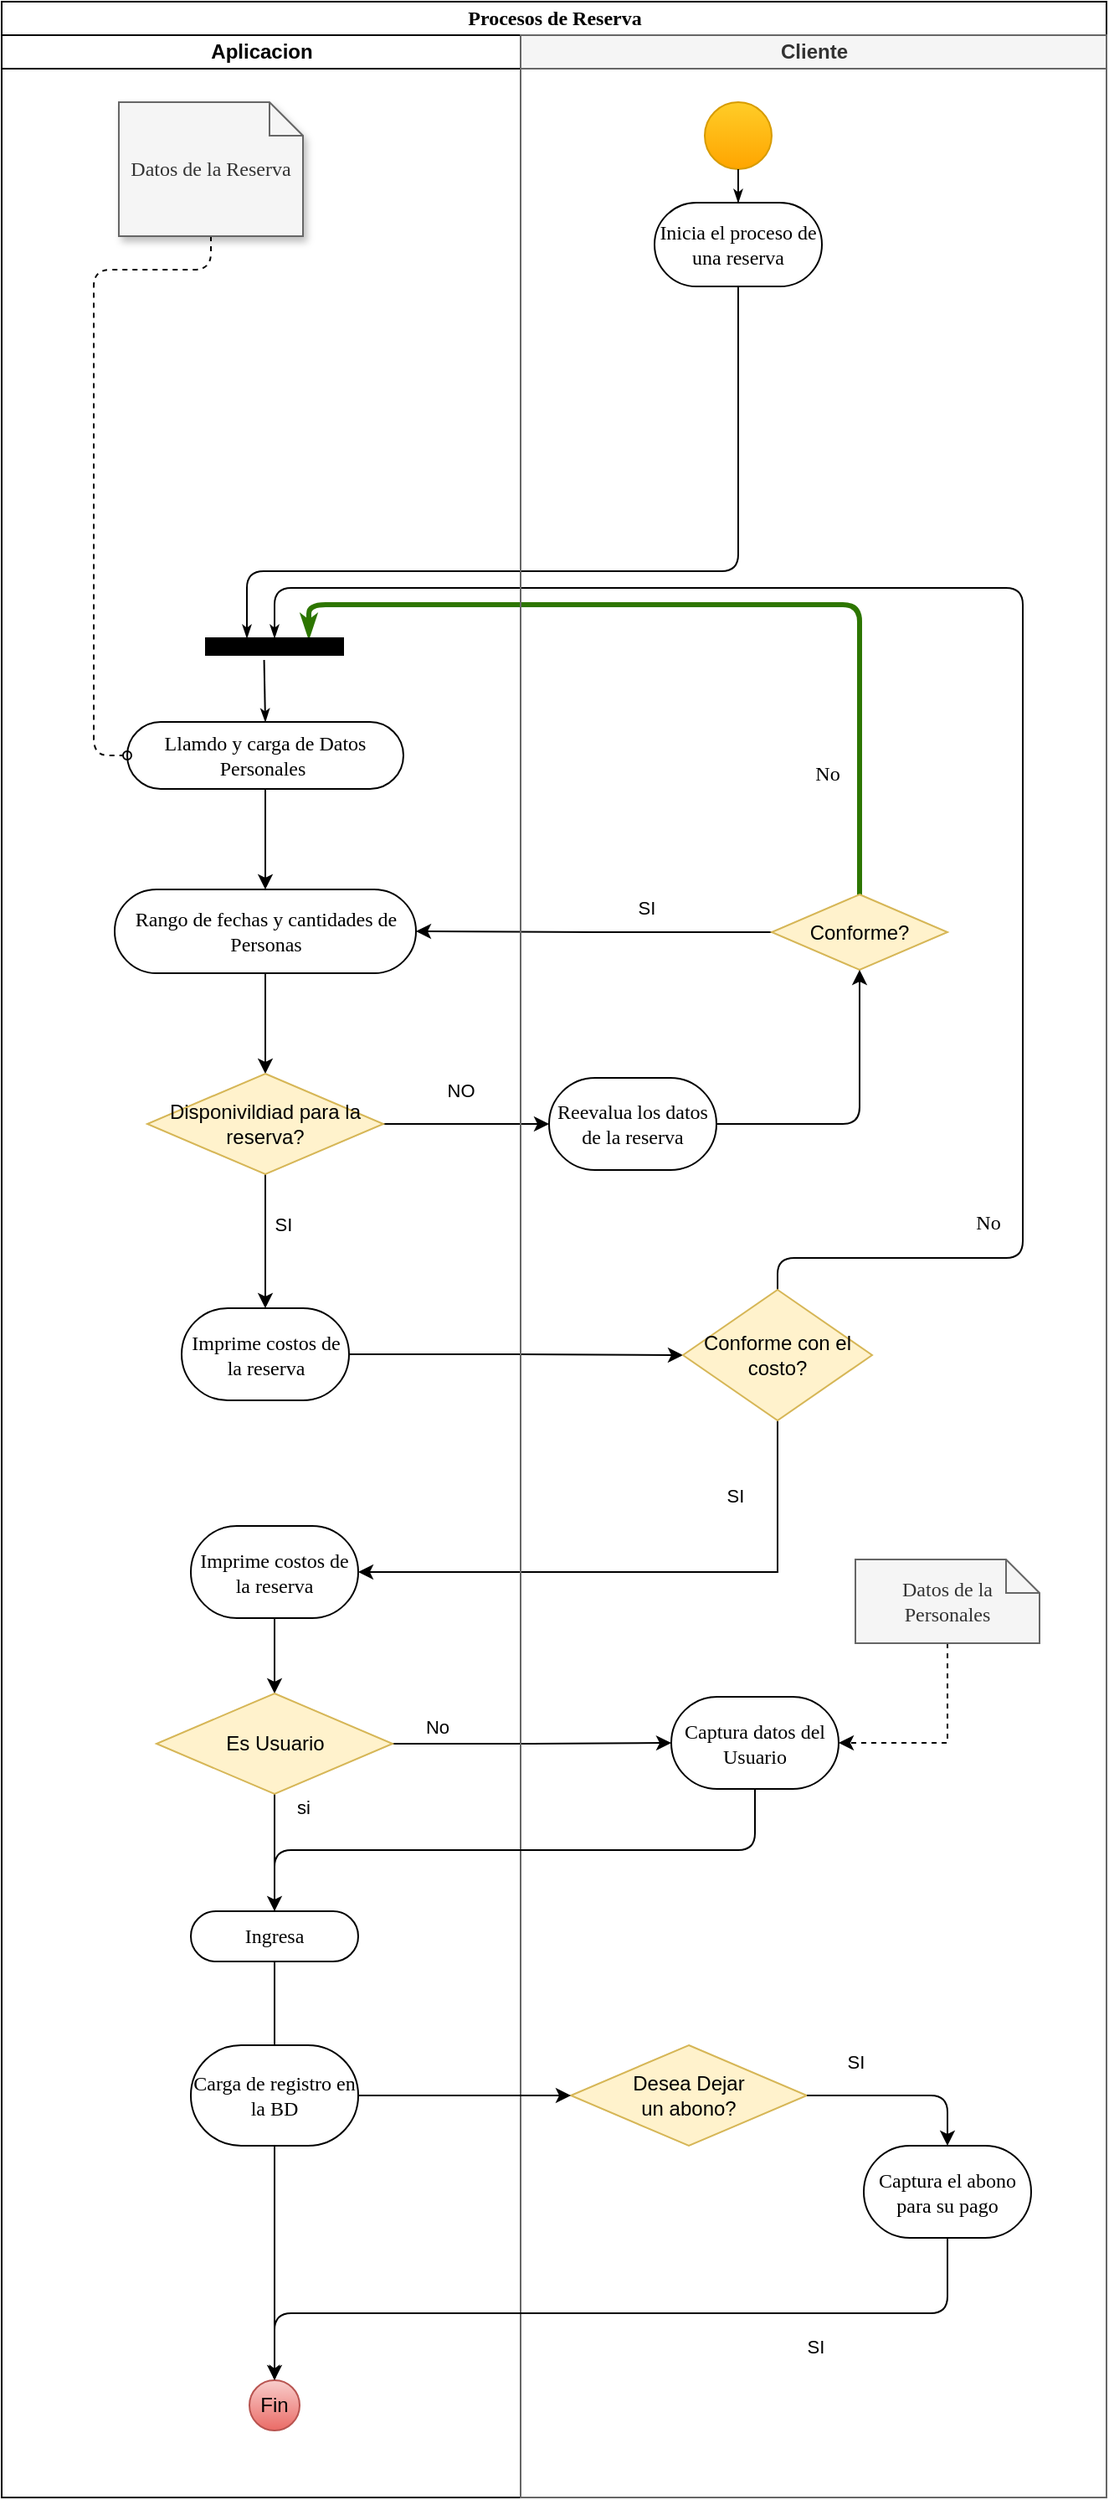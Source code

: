 <mxfile version="14.1.8" type="device"><diagram name="Page-1" id="0783ab3e-0a74-02c8-0abd-f7b4e66b4bec"><mxGraphModel dx="853" dy="463" grid="1" gridSize="10" guides="1" tooltips="1" connect="1" arrows="1" fold="1" page="1" pageScale="1" pageWidth="850" pageHeight="1100" background="#ffffff" math="0" shadow="0"><root><mxCell id="0"/><mxCell id="1" parent="0"/><mxCell id="1c1d494c118603dd-1" value="Procesos de Reserva" style="swimlane;html=1;childLayout=stackLayout;startSize=20;rounded=0;shadow=0;comic=0;labelBackgroundColor=none;strokeWidth=1;fontFamily=Verdana;fontSize=12;align=center;" parent="1" vertex="1"><mxGeometry y="60" width="660" height="1490" as="geometry"/></mxCell><mxCell id="1c1d494c118603dd-30" style="edgeStyle=orthogonalEdgeStyle;rounded=1;html=1;exitX=0.5;exitY=1;labelBackgroundColor=none;startArrow=none;startFill=0;startSize=5;endArrow=classicThin;endFill=1;endSize=5;jettySize=auto;orthogonalLoop=1;strokeWidth=1;fontFamily=Verdana;fontSize=12;exitDx=0;exitDy=0;entryX=0.25;entryY=0;entryDx=0;entryDy=0;" parent="1c1d494c118603dd-1" source="60571a20871a0731-8" edge="1"><mxGeometry relative="1" as="geometry"><Array as="points"><mxPoint x="440" y="340"/><mxPoint x="147" y="340"/></Array><mxPoint x="562" y="170" as="sourcePoint"/><mxPoint x="146.5" y="380" as="targetPoint"/></mxGeometry></mxCell><mxCell id="1c1d494c118603dd-31" value="No" style="edgeStyle=orthogonalEdgeStyle;rounded=1;html=1;entryX=0.75;entryY=0;labelBackgroundColor=none;startArrow=none;startFill=0;startSize=5;endArrow=classicThin;endFill=1;endSize=5;jettySize=auto;orthogonalLoop=1;strokeWidth=3;fontFamily=Verdana;fontSize=12;exitX=0.5;exitY=0;exitDx=0;exitDy=0;fillColor=#60a917;strokeColor=#2D7600;" parent="1c1d494c118603dd-1" source="EuVZeI-Fkp9Vvt0QWTsy-2" target="1c1d494c118603dd-12" edge="1"><mxGeometry x="-0.725" y="21" relative="1" as="geometry"><mxPoint x="465" y="395" as="sourcePoint"/><mxPoint x="1" as="offset"/></mxGeometry></mxCell><mxCell id="EuVZeI-Fkp9Vvt0QWTsy-9" value="NO" style="edgeStyle=orthogonalEdgeStyle;rounded=0;orthogonalLoop=1;jettySize=auto;html=1;" edge="1" parent="1c1d494c118603dd-1" source="EuVZeI-Fkp9Vvt0QWTsy-7" target="1c1d494c118603dd-16"><mxGeometry x="-0.074" y="20" relative="1" as="geometry"><mxPoint as="offset"/></mxGeometry></mxCell><mxCell id="EuVZeI-Fkp9Vvt0QWTsy-11" value="SI" style="edgeStyle=orthogonalEdgeStyle;rounded=0;orthogonalLoop=1;jettySize=auto;html=1;entryX=1;entryY=0.5;entryDx=0;entryDy=0;" edge="1" parent="1c1d494c118603dd-1" source="EuVZeI-Fkp9Vvt0QWTsy-2" target="1c1d494c118603dd-11"><mxGeometry x="-0.293" y="-16" relative="1" as="geometry"><mxPoint y="1" as="offset"/></mxGeometry></mxCell><mxCell id="EuVZeI-Fkp9Vvt0QWTsy-5" value="No" style="edgeStyle=orthogonalEdgeStyle;rounded=1;html=1;entryX=0.5;entryY=0;labelBackgroundColor=none;startArrow=none;startFill=0;startSize=5;endArrow=classicThin;endFill=1;endSize=5;jettySize=auto;orthogonalLoop=1;strokeWidth=1;fontFamily=Verdana;fontSize=12;entryDx=0;entryDy=0;exitX=0.5;exitY=0;exitDx=0;exitDy=0;" edge="1" parent="1c1d494c118603dd-1" source="EuVZeI-Fkp9Vvt0QWTsy-18" target="1c1d494c118603dd-12"><mxGeometry x="-0.725" y="21" relative="1" as="geometry"><mxPoint x="667" y="630" as="sourcePoint"/><mxPoint x="166.5" y="390" as="targetPoint"/><mxPoint x="1" as="offset"/><Array as="points"><mxPoint x="464" y="750"/><mxPoint x="610" y="750"/><mxPoint x="610" y="350"/><mxPoint x="163" y="350"/></Array></mxGeometry></mxCell><mxCell id="EuVZeI-Fkp9Vvt0QWTsy-19" style="edgeStyle=orthogonalEdgeStyle;rounded=0;orthogonalLoop=1;jettySize=auto;html=1;entryX=0;entryY=0.5;entryDx=0;entryDy=0;strokeWidth=1;" edge="1" parent="1c1d494c118603dd-1" source="EuVZeI-Fkp9Vvt0QWTsy-12" target="EuVZeI-Fkp9Vvt0QWTsy-18"><mxGeometry relative="1" as="geometry"/></mxCell><mxCell id="EuVZeI-Fkp9Vvt0QWTsy-22" value="SI" style="edgeStyle=orthogonalEdgeStyle;rounded=0;orthogonalLoop=1;jettySize=auto;html=1;entryX=1;entryY=0.5;entryDx=0;entryDy=0;strokeWidth=1;exitX=0.5;exitY=1;exitDx=0;exitDy=0;" edge="1" parent="1c1d494c118603dd-1" source="EuVZeI-Fkp9Vvt0QWTsy-18" target="EuVZeI-Fkp9Vvt0QWTsy-15"><mxGeometry x="-0.735" y="-26" relative="1" as="geometry"><mxPoint as="offset"/></mxGeometry></mxCell><mxCell id="EuVZeI-Fkp9Vvt0QWTsy-28" value="No" style="edgeStyle=orthogonalEdgeStyle;rounded=0;orthogonalLoop=1;jettySize=auto;html=1;strokeWidth=1;" edge="1" parent="1c1d494c118603dd-1" source="EuVZeI-Fkp9Vvt0QWTsy-16" target="EuVZeI-Fkp9Vvt0QWTsy-27"><mxGeometry x="-0.683" y="10" relative="1" as="geometry"><mxPoint as="offset"/></mxGeometry></mxCell><mxCell id="1c1d494c118603dd-2" value="Aplicacion" style="swimlane;html=1;startSize=20;" parent="1c1d494c118603dd-1" vertex="1"><mxGeometry y="20" width="310" height="1470" as="geometry"/></mxCell><mxCell id="EuVZeI-Fkp9Vvt0QWTsy-6" style="edgeStyle=orthogonalEdgeStyle;rounded=0;orthogonalLoop=1;jettySize=auto;html=1;entryX=0.5;entryY=0;entryDx=0;entryDy=0;" edge="1" parent="1c1d494c118603dd-2" source="1c1d494c118603dd-6" target="1c1d494c118603dd-11"><mxGeometry relative="1" as="geometry"/></mxCell><mxCell id="1c1d494c118603dd-6" value="Llamdo y carga de Datos Personales&amp;nbsp;" style="rounded=1;whiteSpace=wrap;html=1;shadow=0;comic=0;labelBackgroundColor=none;strokeWidth=1;fontFamily=Verdana;fontSize=12;align=center;arcSize=50;" parent="1c1d494c118603dd-2" vertex="1"><mxGeometry x="75" y="410" width="165" height="40" as="geometry"/></mxCell><mxCell id="1c1d494c118603dd-46" style="edgeStyle=orthogonalEdgeStyle;rounded=1;html=1;labelBackgroundColor=none;startArrow=none;startFill=0;startSize=5;endArrow=oval;endFill=0;endSize=5;jettySize=auto;orthogonalLoop=1;strokeWidth=1;fontFamily=Verdana;fontSize=12;dashed=1;exitX=0.5;exitY=1;exitDx=0;exitDy=0;exitPerimeter=0;entryX=0;entryY=0.5;entryDx=0;entryDy=0;sketch=0;shadow=0;" parent="1c1d494c118603dd-2" source="EuVZeI-Fkp9Vvt0QWTsy-1" target="1c1d494c118603dd-6" edge="1"><mxGeometry relative="1" as="geometry"><mxPoint x="76.932" y="280" as="sourcePoint"/><Array as="points"><mxPoint x="125" y="140"/><mxPoint x="55" y="140"/><mxPoint x="55" y="430"/></Array></mxGeometry></mxCell><mxCell id="EuVZeI-Fkp9Vvt0QWTsy-1" value="Datos de la Reserva" style="shape=note;whiteSpace=wrap;html=1;rounded=0;shadow=1;comic=0;labelBackgroundColor=none;strokeWidth=1;fontFamily=Verdana;fontSize=12;align=center;size=20;fillColor=#f5f5f5;strokeColor=#666666;fontColor=#333333;" vertex="1" parent="1c1d494c118603dd-2"><mxGeometry x="70" y="40" width="110" height="80" as="geometry"/></mxCell><mxCell id="1c1d494c118603dd-12" value="" style="whiteSpace=wrap;html=1;rounded=0;shadow=0;comic=0;labelBackgroundColor=none;strokeWidth=1;fillColor=#000000;fontFamily=Verdana;fontSize=12;align=center;rotation=0;" parent="1c1d494c118603dd-2" vertex="1"><mxGeometry x="122" y="360" width="82" height="10" as="geometry"/></mxCell><mxCell id="1c1d494c118603dd-32" style="edgeStyle=orthogonalEdgeStyle;rounded=0;html=1;entryX=0.5;entryY=0;labelBackgroundColor=none;startArrow=none;startFill=0;startSize=5;endArrow=classicThin;endFill=1;endSize=5;jettySize=auto;orthogonalLoop=1;strokeWidth=1;fontFamily=Verdana;fontSize=12;exitX=0.424;exitY=1.3;exitDx=0;exitDy=0;exitPerimeter=0;entryDx=0;entryDy=0;" parent="1c1d494c118603dd-2" source="1c1d494c118603dd-12" target="1c1d494c118603dd-6" edge="1"><mxGeometry relative="1" as="geometry"><mxPoint x="170" y="300" as="sourcePoint"/></mxGeometry></mxCell><mxCell id="EuVZeI-Fkp9Vvt0QWTsy-8" style="edgeStyle=orthogonalEdgeStyle;rounded=0;orthogonalLoop=1;jettySize=auto;html=1;entryX=0.5;entryY=0;entryDx=0;entryDy=0;" edge="1" parent="1c1d494c118603dd-2" source="1c1d494c118603dd-11" target="EuVZeI-Fkp9Vvt0QWTsy-7"><mxGeometry relative="1" as="geometry"/></mxCell><mxCell id="1c1d494c118603dd-11" value="Rango de fechas y cantidades de Personas" style="rounded=1;whiteSpace=wrap;html=1;shadow=0;comic=0;labelBackgroundColor=none;strokeWidth=1;fontFamily=Verdana;fontSize=12;align=center;arcSize=50;" parent="1c1d494c118603dd-2" vertex="1"><mxGeometry x="67.5" y="510" width="180" height="50" as="geometry"/></mxCell><mxCell id="1c1d494c118603dd-55" style="edgeStyle=none;rounded=0;html=1;dashed=1;labelBackgroundColor=none;startArrow=none;startFill=0;startSize=5;endArrow=oval;endFill=0;endSize=5;jettySize=auto;orthogonalLoop=1;strokeWidth=1;fontFamily=Verdana;fontSize=12" parent="1c1d494c118603dd-2" source="EuVZeI-Fkp9Vvt0QWTsy-12" edge="1"><mxGeometry relative="1" as="geometry"><mxPoint x="152.242" y="798" as="sourcePoint"/><mxPoint x="135" y="786.222" as="targetPoint"/></mxGeometry></mxCell><mxCell id="EuVZeI-Fkp9Vvt0QWTsy-13" value="SI" style="edgeStyle=orthogonalEdgeStyle;rounded=0;orthogonalLoop=1;jettySize=auto;html=1;entryX=0.5;entryY=0;entryDx=0;entryDy=0;" edge="1" parent="1c1d494c118603dd-2" source="EuVZeI-Fkp9Vvt0QWTsy-7" target="EuVZeI-Fkp9Vvt0QWTsy-12"><mxGeometry x="-0.25" y="10" relative="1" as="geometry"><mxPoint as="offset"/></mxGeometry></mxCell><mxCell id="EuVZeI-Fkp9Vvt0QWTsy-7" value="Disponivildiad para la reserva?" style="rhombus;whiteSpace=wrap;html=1;fillColor=#fff2cc;strokeColor=#d6b656;" vertex="1" parent="1c1d494c118603dd-2"><mxGeometry x="87" y="620" width="141" height="60" as="geometry"/></mxCell><mxCell id="EuVZeI-Fkp9Vvt0QWTsy-12" value="Imprime costos de la reserva" style="rounded=1;whiteSpace=wrap;html=1;shadow=0;comic=0;labelBackgroundColor=none;strokeWidth=1;fontFamily=Verdana;fontSize=12;align=center;arcSize=50;" vertex="1" parent="1c1d494c118603dd-2"><mxGeometry x="107.5" y="760" width="100" height="55" as="geometry"/></mxCell><mxCell id="EuVZeI-Fkp9Vvt0QWTsy-17" style="edgeStyle=orthogonalEdgeStyle;rounded=0;orthogonalLoop=1;jettySize=auto;html=1;" edge="1" parent="1c1d494c118603dd-2" source="EuVZeI-Fkp9Vvt0QWTsy-15" target="EuVZeI-Fkp9Vvt0QWTsy-16"><mxGeometry relative="1" as="geometry"/></mxCell><mxCell id="EuVZeI-Fkp9Vvt0QWTsy-15" value="Imprime costos de la reserva" style="rounded=1;whiteSpace=wrap;html=1;shadow=0;comic=0;labelBackgroundColor=none;strokeWidth=1;fontFamily=Verdana;fontSize=12;align=center;arcSize=50;" vertex="1" parent="1c1d494c118603dd-2"><mxGeometry x="113" y="890" width="100" height="55" as="geometry"/></mxCell><mxCell id="EuVZeI-Fkp9Vvt0QWTsy-48" value="si" style="edgeStyle=orthogonalEdgeStyle;rounded=0;orthogonalLoop=1;jettySize=auto;html=1;strokeWidth=1;" edge="1" parent="1c1d494c118603dd-2" source="EuVZeI-Fkp9Vvt0QWTsy-16" target="EuVZeI-Fkp9Vvt0QWTsy-47"><mxGeometry x="-0.765" y="17" relative="1" as="geometry"><mxPoint as="offset"/></mxGeometry></mxCell><mxCell id="EuVZeI-Fkp9Vvt0QWTsy-16" value="Es Usuario" style="rhombus;whiteSpace=wrap;html=1;fillColor=#fff2cc;strokeColor=#d6b656;" vertex="1" parent="1c1d494c118603dd-2"><mxGeometry x="92.5" y="990" width="141" height="60" as="geometry"/></mxCell><mxCell id="EuVZeI-Fkp9Vvt0QWTsy-52" style="edgeStyle=orthogonalEdgeStyle;rounded=0;orthogonalLoop=1;jettySize=auto;html=1;endArrow=none;endFill=0;strokeWidth=1;" edge="1" parent="1c1d494c118603dd-2" source="EuVZeI-Fkp9Vvt0QWTsy-47" target="EuVZeI-Fkp9Vvt0QWTsy-51"><mxGeometry relative="1" as="geometry"/></mxCell><mxCell id="EuVZeI-Fkp9Vvt0QWTsy-47" value="Ingresa" style="rounded=1;whiteSpace=wrap;html=1;shadow=0;comic=0;labelBackgroundColor=none;strokeWidth=1;fontFamily=Verdana;fontSize=12;align=center;arcSize=50;" vertex="1" parent="1c1d494c118603dd-2"><mxGeometry x="113" y="1120" width="100" height="30" as="geometry"/></mxCell><mxCell id="EuVZeI-Fkp9Vvt0QWTsy-60" style="edgeStyle=orthogonalEdgeStyle;rounded=0;orthogonalLoop=1;jettySize=auto;html=1;entryX=0.5;entryY=0;entryDx=0;entryDy=0;endArrow=classicThin;endFill=1;strokeWidth=1;" edge="1" parent="1c1d494c118603dd-2" source="EuVZeI-Fkp9Vvt0QWTsy-51" target="EuVZeI-Fkp9Vvt0QWTsy-59"><mxGeometry relative="1" as="geometry"/></mxCell><mxCell id="EuVZeI-Fkp9Vvt0QWTsy-51" value="Carga de registro en la BD" style="rounded=1;whiteSpace=wrap;html=1;shadow=0;comic=0;labelBackgroundColor=none;strokeWidth=1;fontFamily=Verdana;fontSize=12;align=center;arcSize=50;" vertex="1" parent="1c1d494c118603dd-2"><mxGeometry x="113" y="1200" width="100" height="60" as="geometry"/></mxCell><mxCell id="EuVZeI-Fkp9Vvt0QWTsy-59" value="Fin" style="ellipse;whiteSpace=wrap;html=1;aspect=fixed;gradientColor=#ea6b66;fillColor=#f8cecc;strokeColor=#b85450;" vertex="1" parent="1c1d494c118603dd-2"><mxGeometry x="148" y="1400" width="30" height="30" as="geometry"/></mxCell><mxCell id="1c1d494c118603dd-3" value="Cliente" style="swimlane;html=1;startSize=20;fillColor=#f5f5f5;strokeColor=#666666;fontColor=#333333;" parent="1c1d494c118603dd-1" vertex="1"><mxGeometry x="310" y="20" width="350" height="1470" as="geometry"/></mxCell><mxCell id="60571a20871a0731-4" value="" style="ellipse;whiteSpace=wrap;html=1;rounded=0;shadow=0;comic=0;labelBackgroundColor=none;strokeWidth=1;fillColor=#ffcd28;fontFamily=Verdana;fontSize=12;align=center;strokeColor=#d79b00;gradientColor=#ffa500;" parent="1c1d494c118603dd-3" vertex="1"><mxGeometry x="110" y="40" width="40" height="40" as="geometry"/></mxCell><mxCell id="60571a20871a0731-8" value="Inicia el proceso de una reserva" style="rounded=1;whiteSpace=wrap;html=1;shadow=0;comic=0;labelBackgroundColor=none;strokeWidth=1;fontFamily=Verdana;fontSize=12;align=center;arcSize=50;" parent="1c1d494c118603dd-3" vertex="1"><mxGeometry x="80" y="100" width="100" height="50" as="geometry"/></mxCell><mxCell id="1c1d494c118603dd-27" style="edgeStyle=orthogonalEdgeStyle;rounded=0;html=1;labelBackgroundColor=none;startArrow=none;startFill=0;startSize=5;endArrow=classicThin;endFill=1;endSize=5;jettySize=auto;orthogonalLoop=1;strokeWidth=1;fontFamily=Verdana;fontSize=12" parent="1c1d494c118603dd-3" source="60571a20871a0731-4" target="60571a20871a0731-8" edge="1"><mxGeometry relative="1" as="geometry"/></mxCell><mxCell id="EuVZeI-Fkp9Vvt0QWTsy-2" value="Conforme?" style="rhombus;whiteSpace=wrap;html=1;fillColor=#fff2cc;strokeColor=#d6b656;" vertex="1" parent="1c1d494c118603dd-3"><mxGeometry x="150" y="513" width="105" height="45" as="geometry"/></mxCell><mxCell id="EuVZeI-Fkp9Vvt0QWTsy-10" style="edgeStyle=orthogonalEdgeStyle;rounded=1;orthogonalLoop=1;jettySize=auto;html=1;entryX=0.5;entryY=1;entryDx=0;entryDy=0;" edge="1" parent="1c1d494c118603dd-3" source="1c1d494c118603dd-16" target="EuVZeI-Fkp9Vvt0QWTsy-2"><mxGeometry relative="1" as="geometry"/></mxCell><mxCell id="1c1d494c118603dd-16" value="Reevalua los datos de la reserva" style="rounded=1;whiteSpace=wrap;html=1;shadow=0;comic=0;labelBackgroundColor=none;strokeWidth=1;fontFamily=Verdana;fontSize=12;align=center;arcSize=50;" parent="1c1d494c118603dd-3" vertex="1"><mxGeometry x="17" y="622.5" width="100" height="55" as="geometry"/></mxCell><mxCell id="EuVZeI-Fkp9Vvt0QWTsy-18" value="Conforme con el costo?" style="rhombus;whiteSpace=wrap;html=1;fillColor=#fff2cc;strokeColor=#d6b656;" vertex="1" parent="1c1d494c118603dd-3"><mxGeometry x="97" y="749" width="113" height="78" as="geometry"/></mxCell><mxCell id="EuVZeI-Fkp9Vvt0QWTsy-27" value="Captura datos del Usuario" style="rounded=1;whiteSpace=wrap;html=1;shadow=0;comic=0;labelBackgroundColor=none;strokeWidth=1;fontFamily=Verdana;fontSize=12;align=center;arcSize=50;" vertex="1" parent="1c1d494c118603dd-3"><mxGeometry x="90" y="992" width="100" height="55" as="geometry"/></mxCell><mxCell id="EuVZeI-Fkp9Vvt0QWTsy-46" style="edgeStyle=orthogonalEdgeStyle;rounded=0;orthogonalLoop=1;jettySize=auto;html=1;entryX=1;entryY=0.5;entryDx=0;entryDy=0;strokeWidth=1;exitX=0.5;exitY=1;exitDx=0;exitDy=0;exitPerimeter=0;dashed=1;" edge="1" parent="1c1d494c118603dd-3" source="EuVZeI-Fkp9Vvt0QWTsy-45" target="EuVZeI-Fkp9Vvt0QWTsy-27"><mxGeometry relative="1" as="geometry"/></mxCell><mxCell id="EuVZeI-Fkp9Vvt0QWTsy-45" value="Datos de la Personales" style="shape=note;whiteSpace=wrap;html=1;rounded=0;shadow=0;comic=0;labelBackgroundColor=none;strokeWidth=1;fontFamily=Verdana;fontSize=12;align=center;size=20;fillColor=#f5f5f5;strokeColor=#666666;fontColor=#333333;" vertex="1" parent="1c1d494c118603dd-3"><mxGeometry x="200" y="910" width="110" height="50" as="geometry"/></mxCell><mxCell id="EuVZeI-Fkp9Vvt0QWTsy-53" value="Desea Dejar &lt;br&gt;un abono?" style="rhombus;whiteSpace=wrap;html=1;fillColor=#fff2cc;strokeColor=#d6b656;" vertex="1" parent="1c1d494c118603dd-3"><mxGeometry x="30" y="1200" width="141" height="60" as="geometry"/></mxCell><mxCell id="EuVZeI-Fkp9Vvt0QWTsy-56" value="Captura el abono para su pago" style="rounded=1;whiteSpace=wrap;html=1;shadow=0;comic=0;labelBackgroundColor=none;strokeWidth=1;fontFamily=Verdana;fontSize=12;align=center;arcSize=50;" vertex="1" parent="1c1d494c118603dd-3"><mxGeometry x="205" y="1260" width="100" height="55" as="geometry"/></mxCell><mxCell id="EuVZeI-Fkp9Vvt0QWTsy-58" value="SI" style="edgeStyle=elbowEdgeStyle;elbow=vertical;endArrow=classic;html=1;strokeWidth=1;exitX=1;exitY=0.5;exitDx=0;exitDy=0;entryX=0.5;entryY=0;entryDx=0;entryDy=0;" edge="1" parent="1c1d494c118603dd-3" source="EuVZeI-Fkp9Vvt0QWTsy-53" target="EuVZeI-Fkp9Vvt0QWTsy-56"><mxGeometry x="-0.491" y="20" width="50" height="50" relative="1" as="geometry"><mxPoint x="170" y="1200" as="sourcePoint"/><mxPoint x="220" y="1150" as="targetPoint"/><Array as="points"><mxPoint x="255" y="1230"/></Array><mxPoint as="offset"/></mxGeometry></mxCell><mxCell id="EuVZeI-Fkp9Vvt0QWTsy-50" value="" style="edgeStyle=elbowEdgeStyle;elbow=vertical;endArrow=none;html=1;strokeWidth=1;exitX=0.5;exitY=0;exitDx=0;exitDy=0;entryX=0.5;entryY=1;entryDx=0;entryDy=0;endFill=0;" edge="1" parent="1c1d494c118603dd-1" source="EuVZeI-Fkp9Vvt0QWTsy-47" target="EuVZeI-Fkp9Vvt0QWTsy-27"><mxGeometry width="50" height="50" relative="1" as="geometry"><mxPoint x="270" y="1210" as="sourcePoint"/><mxPoint x="320" y="1160" as="targetPoint"/></mxGeometry></mxCell><mxCell id="EuVZeI-Fkp9Vvt0QWTsy-55" value="" style="edgeStyle=elbowEdgeStyle;elbow=vertical;endArrow=classic;html=1;strokeWidth=1;exitX=1;exitY=0.5;exitDx=0;exitDy=0;entryX=0;entryY=0.5;entryDx=0;entryDy=0;" edge="1" parent="1c1d494c118603dd-1" source="EuVZeI-Fkp9Vvt0QWTsy-51" target="EuVZeI-Fkp9Vvt0QWTsy-53"><mxGeometry width="50" height="50" relative="1" as="geometry"><mxPoint x="250" y="1230" as="sourcePoint"/><mxPoint x="300" y="1180" as="targetPoint"/></mxGeometry></mxCell><mxCell id="EuVZeI-Fkp9Vvt0QWTsy-61" value="SI" style="edgeStyle=elbowEdgeStyle;elbow=vertical;endArrow=classic;html=1;strokeWidth=1;exitX=0.5;exitY=1;exitDx=0;exitDy=0;entryX=0.5;entryY=0;entryDx=0;entryDy=0;" edge="1" parent="1c1d494c118603dd-1" source="EuVZeI-Fkp9Vvt0QWTsy-56" target="EuVZeI-Fkp9Vvt0QWTsy-59"><mxGeometry x="-0.491" y="20" width="50" height="50" relative="1" as="geometry"><mxPoint x="515" y="1380" as="sourcePoint"/><mxPoint x="300" y="1410" as="targetPoint"/><Array as="points"><mxPoint x="599" y="1380"/></Array><mxPoint as="offset"/></mxGeometry></mxCell></root></mxGraphModel></diagram></mxfile>
